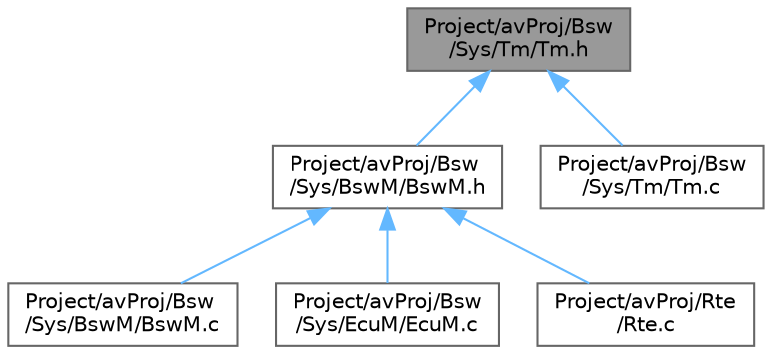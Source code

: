 digraph "Project/avProj/Bsw/Sys/Tm/Tm.h"
{
 // LATEX_PDF_SIZE
  bgcolor="transparent";
  edge [fontname=Helvetica,fontsize=10,labelfontname=Helvetica,labelfontsize=10];
  node [fontname=Helvetica,fontsize=10,shape=box,height=0.2,width=0.4];
  Node1 [id="Node000001",label="Project/avProj/Bsw\l/Sys/Tm/Tm.h",height=0.2,width=0.4,color="gray40", fillcolor="grey60", style="filled", fontcolor="black",tooltip=" "];
  Node1 -> Node2 [id="edge1_Node000001_Node000002",dir="back",color="steelblue1",style="solid",tooltip=" "];
  Node2 [id="Node000002",label="Project/avProj/Bsw\l/Sys/BswM/BswM.h",height=0.2,width=0.4,color="grey40", fillcolor="white", style="filled",URL="$_bsw_m_8h.html",tooltip=" "];
  Node2 -> Node3 [id="edge2_Node000002_Node000003",dir="back",color="steelblue1",style="solid",tooltip=" "];
  Node3 [id="Node000003",label="Project/avProj/Bsw\l/Sys/BswM/BswM.c",height=0.2,width=0.4,color="grey40", fillcolor="white", style="filled",URL="$_bsw_m_8c.html",tooltip=" "];
  Node2 -> Node4 [id="edge3_Node000002_Node000004",dir="back",color="steelblue1",style="solid",tooltip=" "];
  Node4 [id="Node000004",label="Project/avProj/Bsw\l/Sys/EcuM/EcuM.c",height=0.2,width=0.4,color="grey40", fillcolor="white", style="filled",URL="$_ecu_m_8c.html",tooltip=" "];
  Node2 -> Node5 [id="edge4_Node000002_Node000005",dir="back",color="steelblue1",style="solid",tooltip=" "];
  Node5 [id="Node000005",label="Project/avProj/Rte\l/Rte.c",height=0.2,width=0.4,color="grey40", fillcolor="white", style="filled",URL="$_rte_8c.html",tooltip=" "];
  Node1 -> Node6 [id="edge5_Node000001_Node000006",dir="back",color="steelblue1",style="solid",tooltip=" "];
  Node6 [id="Node000006",label="Project/avProj/Bsw\l/Sys/Tm/Tm.c",height=0.2,width=0.4,color="grey40", fillcolor="white", style="filled",URL="$_tm_8c.html",tooltip=" "];
}
